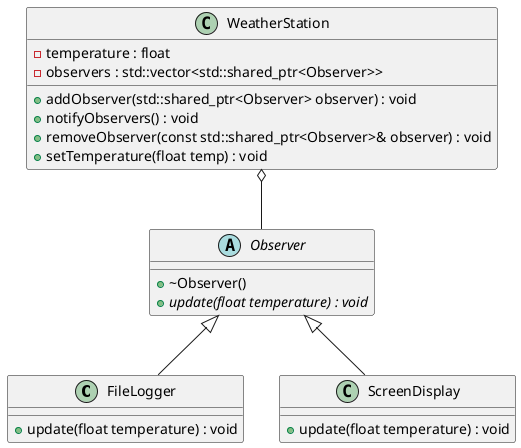 @startuml





/' Objects '/

class FileLogger {
	+update(float temperature) : void
}


abstract class Observer {
	+~Observer()
	+{abstract} update(float temperature) : void
}


class ScreenDisplay {
	+update(float temperature) : void
}


class WeatherStation {
	-temperature : float
	-observers : std::vector<std::shared_ptr<Observer>>
	+addObserver(std::shared_ptr<Observer> observer) : void
	+notifyObservers() : void
	+removeObserver(const std::shared_ptr<Observer>& observer) : void
	+setTemperature(float temp) : void
}





/' Inheritance relationships '/

Observer <|-- FileLogger


Observer <|-- ScreenDisplay





/' Aggregation relationships '/

WeatherStation o-- Observer






/' Nested objects '/



@enduml
